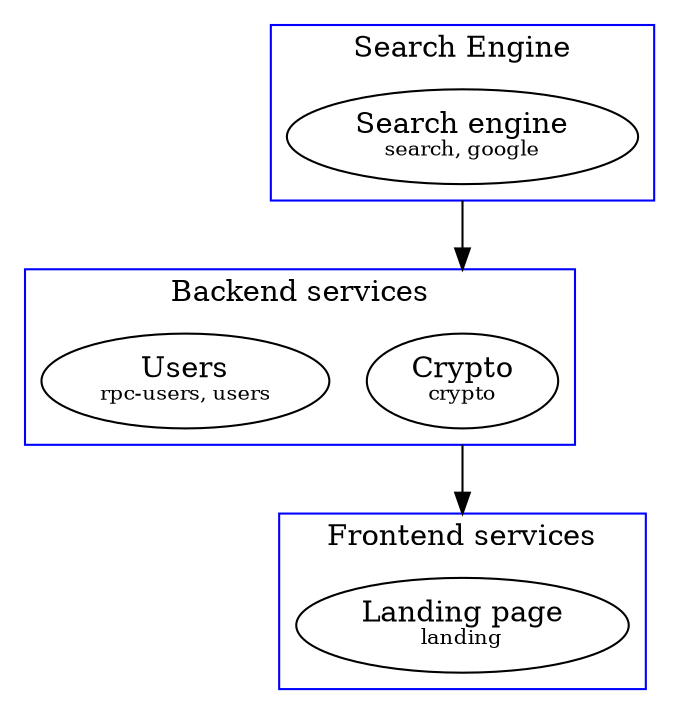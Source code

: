 digraph {
    compound=true;
    rank=same;
    ranksep=1;
    subgraph cluster_1661228684 {
        label="Frontend services";
        color=blue;
        "Landing page1661228684" [label=<Landing page<br/><font point-size="10">landing</font>>];
    }
    subgraph cluster_866315194 {
        label="Search Engine";
        color=blue;
        "Search engine866315194" [label=<Search engine<br/><font point-size="10">search, google</font>>];
    }
    subgraph cluster_135615626 {
        label="Backend services";
        color=blue;
        "Crypto135615626" [label=<Crypto<br/><font point-size="10">crypto</font>>];
        "Users135615626" [label=<Users<br/><font point-size="10">rpc-users, users</font>>];
    }
    "Crypto135615626" -> "Landing page1661228684" [lhead=cluster_1661228684, ltail=cluster_135615626];
    "Search engine866315194" -> "Crypto135615626" [lhead=cluster_135615626, ltail=cluster_866315194];
}
